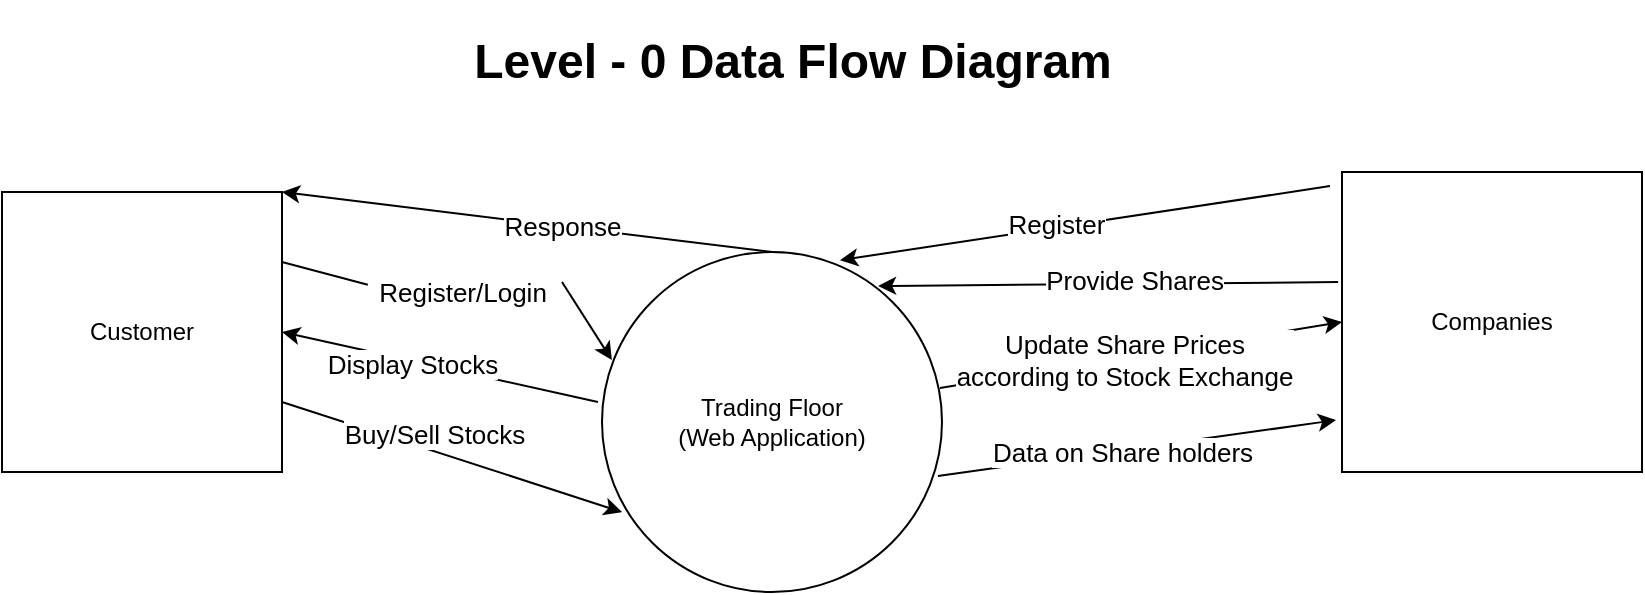 <mxfile version="16.5.2" type="github">
  <diagram id="PKFeZQ05TEJ_QjJrpuEQ" name="Page-1">
    <mxGraphModel dx="868" dy="482" grid="1" gridSize="10" guides="1" tooltips="1" connect="1" arrows="1" fold="1" page="1" pageScale="1" pageWidth="850" pageHeight="1100" math="0" shadow="0">
      <root>
        <mxCell id="0" />
        <mxCell id="1" parent="0" />
        <mxCell id="2JCEacamyZED3C2GoGxS-1" value="Trading Floor &lt;br&gt;(Web Application)" style="ellipse;whiteSpace=wrap;html=1;aspect=fixed;" parent="1" vertex="1">
          <mxGeometry x="320" y="310" width="170" height="170" as="geometry" />
        </mxCell>
        <mxCell id="2JCEacamyZED3C2GoGxS-2" value="Customer" style="whiteSpace=wrap;html=1;aspect=fixed;" parent="1" vertex="1">
          <mxGeometry x="20" y="280" width="140" height="140" as="geometry" />
        </mxCell>
        <mxCell id="2JCEacamyZED3C2GoGxS-3" value="Companies" style="whiteSpace=wrap;html=1;aspect=fixed;" parent="1" vertex="1">
          <mxGeometry x="690" y="270" width="150" height="150" as="geometry" />
        </mxCell>
        <mxCell id="2JCEacamyZED3C2GoGxS-4" value="" style="endArrow=classic;html=1;rounded=0;exitX=1;exitY=0.25;exitDx=0;exitDy=0;entryX=0.029;entryY=0.318;entryDx=0;entryDy=0;entryPerimeter=0;startArrow=none;" parent="1" source="2JCEacamyZED3C2GoGxS-7" target="2JCEacamyZED3C2GoGxS-1" edge="1">
          <mxGeometry width="50" height="50" relative="1" as="geometry">
            <mxPoint x="400" y="390" as="sourcePoint" />
            <mxPoint x="450" y="340" as="targetPoint" />
          </mxGeometry>
        </mxCell>
        <mxCell id="2JCEacamyZED3C2GoGxS-7" value="Register/Login" style="text;html=1;align=center;verticalAlign=middle;resizable=0;points=[];autosize=1;strokeColor=none;fillColor=none;strokeWidth=1;fontSize=13;" parent="1" vertex="1">
          <mxGeometry x="200" y="320" width="100" height="20" as="geometry" />
        </mxCell>
        <mxCell id="2JCEacamyZED3C2GoGxS-8" value="" style="endArrow=none;html=1;rounded=0;exitX=1;exitY=0.25;exitDx=0;exitDy=0;entryX=0.029;entryY=0.318;entryDx=0;entryDy=0;entryPerimeter=0;" parent="1" source="2JCEacamyZED3C2GoGxS-2" target="2JCEacamyZED3C2GoGxS-7" edge="1">
          <mxGeometry width="50" height="50" relative="1" as="geometry">
            <mxPoint x="200" y="315" as="sourcePoint" />
            <mxPoint x="324.93" y="314.06" as="targetPoint" />
          </mxGeometry>
        </mxCell>
        <mxCell id="2JCEacamyZED3C2GoGxS-11" value="" style="endArrow=classic;html=1;rounded=0;fontSize=13;exitX=1;exitY=0.75;exitDx=0;exitDy=0;entryX=0.059;entryY=0.765;entryDx=0;entryDy=0;entryPerimeter=0;" parent="1" source="2JCEacamyZED3C2GoGxS-2" target="2JCEacamyZED3C2GoGxS-1" edge="1">
          <mxGeometry width="50" height="50" relative="1" as="geometry">
            <mxPoint x="400" y="390" as="sourcePoint" />
            <mxPoint x="450" y="340" as="targetPoint" />
          </mxGeometry>
        </mxCell>
        <mxCell id="2JCEacamyZED3C2GoGxS-12" value="Buy/Sell Stocks" style="edgeLabel;html=1;align=center;verticalAlign=middle;resizable=0;points=[];fontSize=13;" parent="2JCEacamyZED3C2GoGxS-11" vertex="1" connectable="0">
          <mxGeometry x="-0.193" y="1" relative="1" as="geometry">
            <mxPoint x="7" y="-5" as="offset" />
          </mxGeometry>
        </mxCell>
        <mxCell id="2JCEacamyZED3C2GoGxS-14" value="" style="endArrow=classic;html=1;rounded=0;fontSize=13;entryX=1;entryY=0;entryDx=0;entryDy=0;exitX=0.5;exitY=0;exitDx=0;exitDy=0;" parent="1" source="2JCEacamyZED3C2GoGxS-1" target="2JCEacamyZED3C2GoGxS-2" edge="1">
          <mxGeometry width="50" height="50" relative="1" as="geometry">
            <mxPoint x="400" y="390" as="sourcePoint" />
            <mxPoint x="450" y="340" as="targetPoint" />
          </mxGeometry>
        </mxCell>
        <mxCell id="2JCEacamyZED3C2GoGxS-15" value="Response" style="edgeLabel;html=1;align=center;verticalAlign=middle;resizable=0;points=[];fontSize=13;" parent="2JCEacamyZED3C2GoGxS-14" vertex="1" connectable="0">
          <mxGeometry x="-0.138" relative="1" as="geometry">
            <mxPoint as="offset" />
          </mxGeometry>
        </mxCell>
        <mxCell id="2JCEacamyZED3C2GoGxS-18" value="" style="endArrow=classic;html=1;rounded=0;fontSize=13;entryX=1;entryY=0.5;entryDx=0;entryDy=0;exitX=-0.012;exitY=0.441;exitDx=0;exitDy=0;exitPerimeter=0;" parent="1" source="2JCEacamyZED3C2GoGxS-1" target="2JCEacamyZED3C2GoGxS-2" edge="1">
          <mxGeometry width="50" height="50" relative="1" as="geometry">
            <mxPoint x="170" y="520" as="sourcePoint" />
            <mxPoint x="220" y="470" as="targetPoint" />
          </mxGeometry>
        </mxCell>
        <mxCell id="2JCEacamyZED3C2GoGxS-19" value="Display Stocks" style="edgeLabel;html=1;align=center;verticalAlign=middle;resizable=0;points=[];fontSize=13;" parent="2JCEacamyZED3C2GoGxS-18" vertex="1" connectable="0">
          <mxGeometry x="0.174" y="1" relative="1" as="geometry">
            <mxPoint as="offset" />
          </mxGeometry>
        </mxCell>
        <mxCell id="2JCEacamyZED3C2GoGxS-20" value="" style="endArrow=classic;html=1;rounded=0;fontSize=13;exitX=-0.013;exitY=0.367;exitDx=0;exitDy=0;exitPerimeter=0;entryX=0.812;entryY=0.1;entryDx=0;entryDy=0;entryPerimeter=0;" parent="1" source="2JCEacamyZED3C2GoGxS-3" target="2JCEacamyZED3C2GoGxS-1" edge="1">
          <mxGeometry width="50" height="50" relative="1" as="geometry">
            <mxPoint x="400" y="390" as="sourcePoint" />
            <mxPoint x="450" y="340" as="targetPoint" />
          </mxGeometry>
        </mxCell>
        <mxCell id="2JCEacamyZED3C2GoGxS-21" value="Provide Shares" style="edgeLabel;html=1;align=center;verticalAlign=middle;resizable=0;points=[];fontSize=13;" parent="2JCEacamyZED3C2GoGxS-20" vertex="1" connectable="0">
          <mxGeometry x="-0.299" y="2" relative="1" as="geometry">
            <mxPoint x="-22" y="-4" as="offset" />
          </mxGeometry>
        </mxCell>
        <mxCell id="2JCEacamyZED3C2GoGxS-22" value="" style="endArrow=classic;html=1;rounded=0;fontSize=13;entryX=0;entryY=0.5;entryDx=0;entryDy=0;exitX=0.994;exitY=0.4;exitDx=0;exitDy=0;exitPerimeter=0;" parent="1" source="2JCEacamyZED3C2GoGxS-1" target="2JCEacamyZED3C2GoGxS-3" edge="1">
          <mxGeometry width="50" height="50" relative="1" as="geometry">
            <mxPoint x="400" y="390" as="sourcePoint" />
            <mxPoint x="450" y="340" as="targetPoint" />
          </mxGeometry>
        </mxCell>
        <mxCell id="2JCEacamyZED3C2GoGxS-28" value="Update Share Prices &lt;br&gt;according to Stock Exchange" style="edgeLabel;html=1;align=center;verticalAlign=middle;resizable=0;points=[];fontSize=13;" parent="2JCEacamyZED3C2GoGxS-22" vertex="1" connectable="0">
          <mxGeometry x="-0.165" relative="1" as="geometry">
            <mxPoint x="8" as="offset" />
          </mxGeometry>
        </mxCell>
        <mxCell id="2JCEacamyZED3C2GoGxS-30" value="" style="endArrow=classic;html=1;rounded=0;fontSize=13;exitX=0.988;exitY=0.659;exitDx=0;exitDy=0;exitPerimeter=0;entryX=-0.02;entryY=0.827;entryDx=0;entryDy=0;entryPerimeter=0;" parent="1" source="2JCEacamyZED3C2GoGxS-1" target="2JCEacamyZED3C2GoGxS-3" edge="1">
          <mxGeometry width="50" height="50" relative="1" as="geometry">
            <mxPoint x="400" y="380" as="sourcePoint" />
            <mxPoint x="450" y="330" as="targetPoint" />
          </mxGeometry>
        </mxCell>
        <mxCell id="2JCEacamyZED3C2GoGxS-31" value="Data on Share holders" style="edgeLabel;html=1;align=center;verticalAlign=middle;resizable=0;points=[];fontSize=13;" parent="2JCEacamyZED3C2GoGxS-30" vertex="1" connectable="0">
          <mxGeometry x="-0.233" y="2" relative="1" as="geometry">
            <mxPoint x="16" as="offset" />
          </mxGeometry>
        </mxCell>
        <mxCell id="2JCEacamyZED3C2GoGxS-32" value="" style="endArrow=classic;html=1;rounded=0;fontSize=13;exitX=-0.04;exitY=0.047;exitDx=0;exitDy=0;exitPerimeter=0;entryX=0.7;entryY=0.024;entryDx=0;entryDy=0;entryPerimeter=0;" parent="1" source="2JCEacamyZED3C2GoGxS-3" target="2JCEacamyZED3C2GoGxS-1" edge="1">
          <mxGeometry width="50" height="50" relative="1" as="geometry">
            <mxPoint x="400" y="380" as="sourcePoint" />
            <mxPoint x="450" y="330" as="targetPoint" />
          </mxGeometry>
        </mxCell>
        <mxCell id="2JCEacamyZED3C2GoGxS-33" value="Register" style="edgeLabel;html=1;align=center;verticalAlign=middle;resizable=0;points=[];fontSize=13;" parent="2JCEacamyZED3C2GoGxS-32" vertex="1" connectable="0">
          <mxGeometry x="0.116" y="-2" relative="1" as="geometry">
            <mxPoint as="offset" />
          </mxGeometry>
        </mxCell>
        <mxCell id="3Hea03SsFf6Dg00RTlbb-1" value="&lt;h1&gt;Level - 0 Data Flow Diagram&lt;/h1&gt;" style="text;html=1;align=center;verticalAlign=middle;resizable=0;points=[];autosize=1;strokeColor=none;fillColor=none;" vertex="1" parent="1">
          <mxGeometry x="250" y="190" width="330" height="50" as="geometry" />
        </mxCell>
      </root>
    </mxGraphModel>
  </diagram>
</mxfile>
